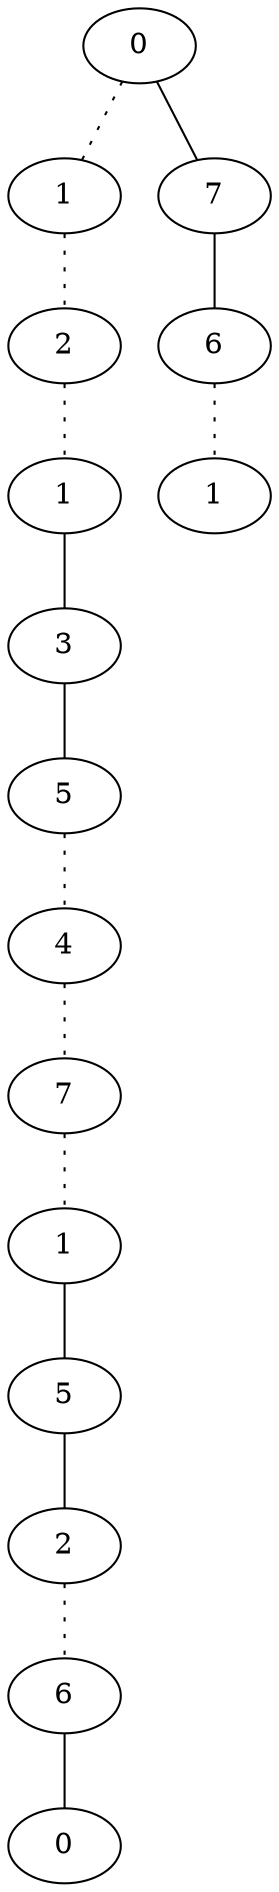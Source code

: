 graph {
a0[label=0];
a1[label=1];
a2[label=2];
a3[label=1];
a4[label=3];
a5[label=5];
a6[label=4];
a7[label=7];
a8[label=1];
a9[label=5];
a10[label=2];
a11[label=6];
a12[label=0];
a13[label=7];
a14[label=6];
a15[label=1];
a0 -- a1 [style=dotted];
a0 -- a13;
a1 -- a2 [style=dotted];
a2 -- a3 [style=dotted];
a3 -- a4;
a4 -- a5;
a5 -- a6 [style=dotted];
a6 -- a7 [style=dotted];
a7 -- a8 [style=dotted];
a8 -- a9;
a9 -- a10;
a10 -- a11 [style=dotted];
a11 -- a12;
a13 -- a14;
a14 -- a15 [style=dotted];
}
